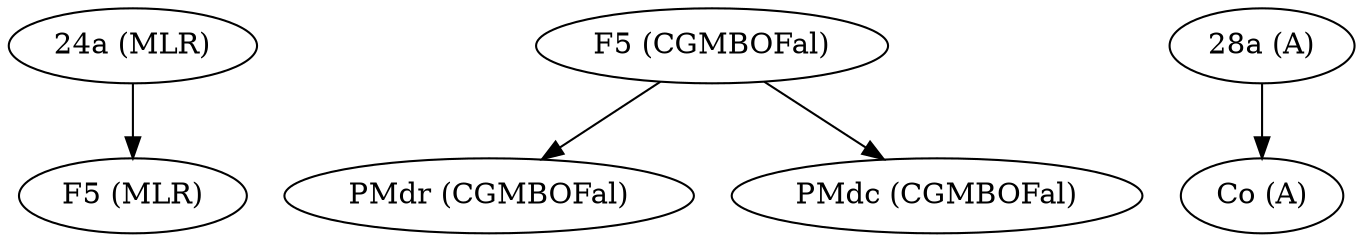 digraph "connectivity-sed-map" {
	graph [_gxl_hypergraph=false];
	subgraph "24a_subgraph" {
		graph [_gxl_hypergraph=false];
		"24a (MLR)"		 [URL="/bodb/brain_region/398/"];
	}
	subgraph F5_subgraph {
		graph [_gxl_hypergraph=false];
		"F5 (MLR)"		 [URL="/bodb/brain_region/5/"];
		"F5 (CGMBOFal)"		 [URL="/bodb/brain_region/117/"];
	}
	subgraph "28a_subgraph" {
		graph [_gxl_hypergraph=false];
		"28a (A)"		 [URL="/bodb/brain_region/6/"];
	}
	subgraph PMdr_subgraph {
		graph [_gxl_hypergraph=false];
		"PMdr (CGMBOFal)"		 [URL="/bodb/brain_region/126/"];
	}
	subgraph Co_subgraph {
		graph [_gxl_hypergraph=false];
		"Co (A)"		 [URL="/bodb/brain_region/16/"];
	}
	subgraph PMdc_subgraph {
		graph [_gxl_hypergraph=false];
		"PMdc (CGMBOFal)"		 [URL="/bodb/brain_region/125/"];
	}
	"24a (MLR)" -> "F5 (MLR)"	 [_gxl_id=89,
		URL="/bodb/sed/89/"];
	"F5 (CGMBOFal)" -> "PMdr (CGMBOFal)"	 [_gxl_id=9,
		URL="/bodb/sed/9/"];
	"F5 (CGMBOFal)" -> "PMdc (CGMBOFal)"	 [_gxl_id=10,
		URL="/bodb/sed/10/"];
	"28a (A)" -> "Co (A)"	 [_gxl_id=1567,
		URL="/bodb/sed/1567/"];
}
